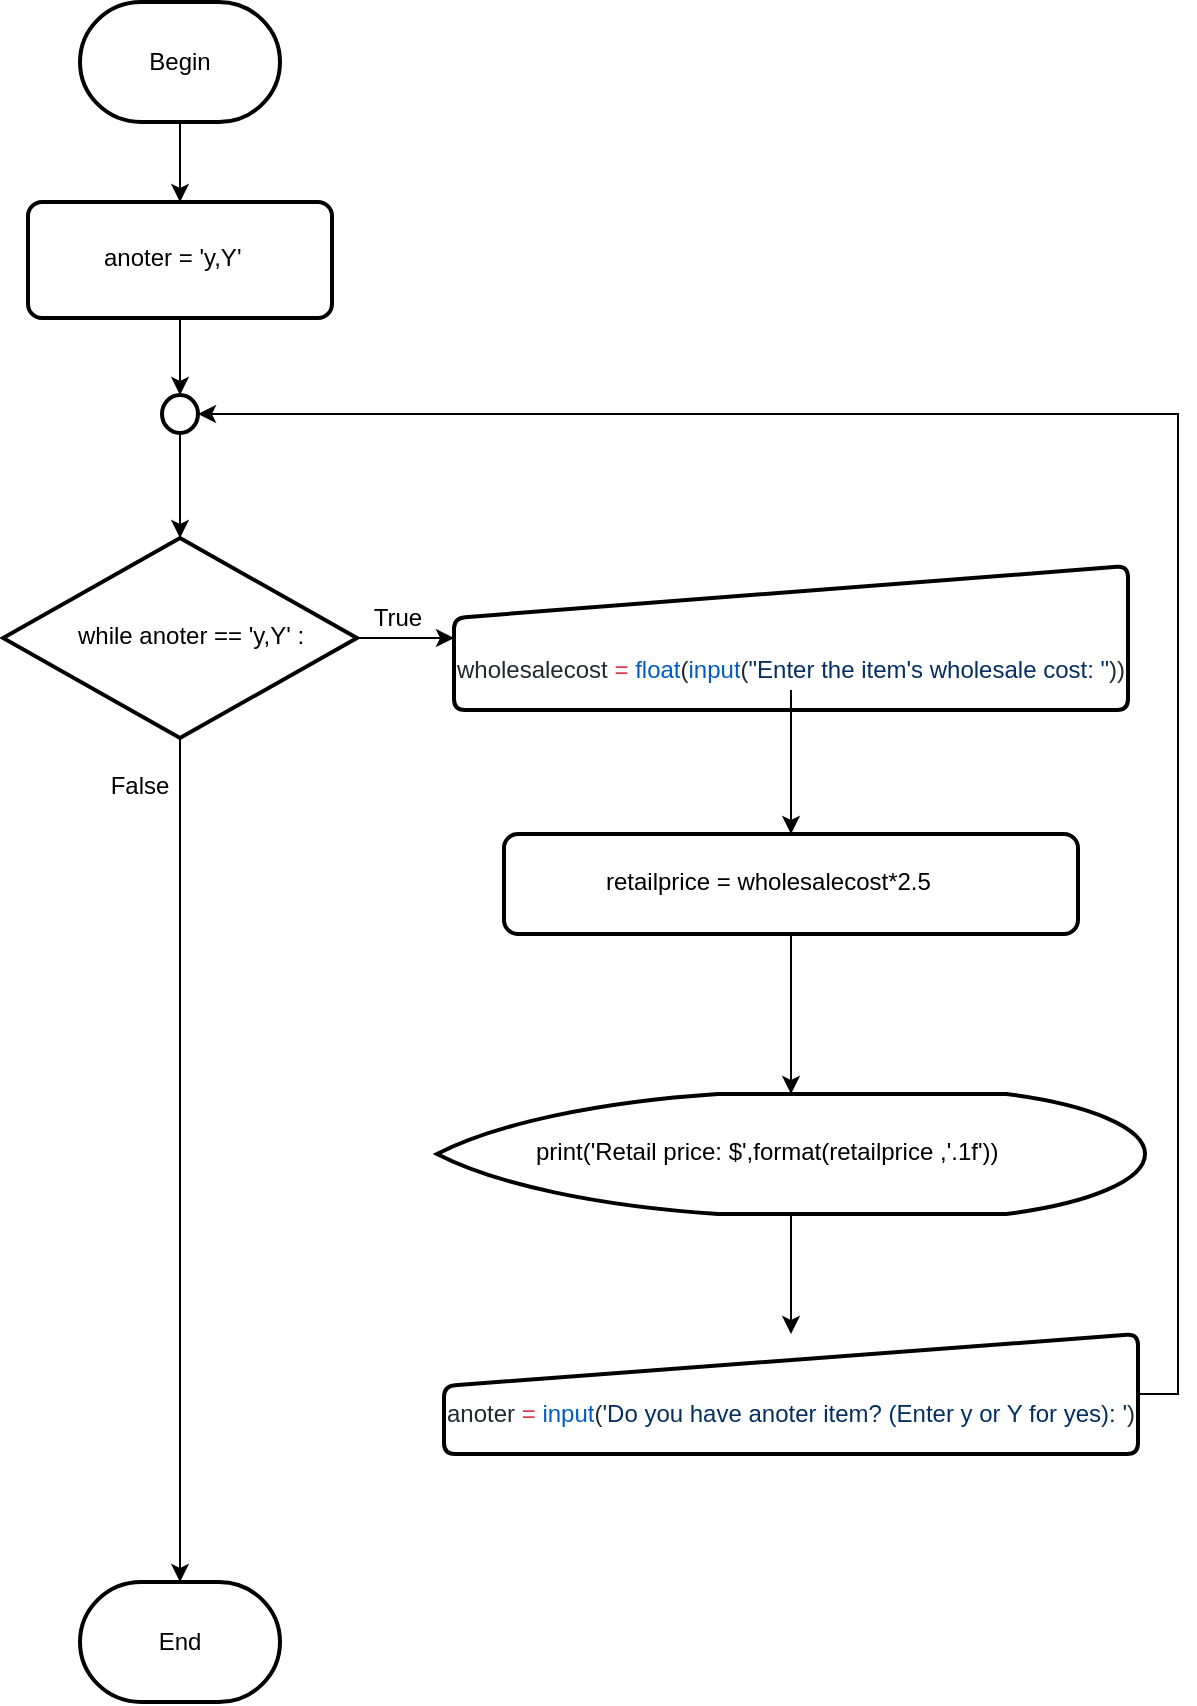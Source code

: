 <mxfile version="11.0.7" type="github"><diagram id="7ijkDZxzk5RM7CKxqupc" name="Page-1"><mxGraphModel dx="868" dy="484" grid="1" gridSize="10" guides="1" tooltips="1" connect="1" arrows="1" fold="1" page="1" pageScale="1" pageWidth="827" pageHeight="1169" math="0" shadow="0"><root><mxCell id="0"/><mxCell id="1" parent="0"/><mxCell id="AwGDbbvvfV3UApgZ_Jod-15" style="edgeStyle=orthogonalEdgeStyle;rounded=0;orthogonalLoop=1;jettySize=auto;html=1;exitX=0.5;exitY=1;exitDx=0;exitDy=0;exitPerimeter=0;entryX=0.5;entryY=0;entryDx=0;entryDy=0;" edge="1" parent="1" source="AwGDbbvvfV3UApgZ_Jod-1" target="AwGDbbvvfV3UApgZ_Jod-8"><mxGeometry relative="1" as="geometry"/></mxCell><mxCell id="AwGDbbvvfV3UApgZ_Jod-1" value="Begin" style="strokeWidth=2;html=1;shape=mxgraph.flowchart.terminator;whiteSpace=wrap;" vertex="1" parent="1"><mxGeometry x="363" y="40" width="100" height="60" as="geometry"/></mxCell><mxCell id="AwGDbbvvfV3UApgZ_Jod-2" value="" style="verticalLabelPosition=bottom;verticalAlign=top;html=1;strokeWidth=2;shape=manualInput;whiteSpace=wrap;rounded=1;size=26;arcSize=11;" vertex="1" parent="1"><mxGeometry x="550" y="322" width="337" height="72" as="geometry"/></mxCell><mxCell id="AwGDbbvvfV3UApgZ_Jod-25" style="edgeStyle=orthogonalEdgeStyle;rounded=0;orthogonalLoop=1;jettySize=auto;html=1;exitX=0.5;exitY=1;exitDx=0;exitDy=0;entryX=0.5;entryY=0;entryDx=0;entryDy=0;" edge="1" parent="1" source="AwGDbbvvfV3UApgZ_Jod-3" target="AwGDbbvvfV3UApgZ_Jod-4"><mxGeometry relative="1" as="geometry"/></mxCell><mxCell id="AwGDbbvvfV3UApgZ_Jod-3" value="&lt;span style=&quot;color: rgb(36 , 41 , 46) ; font-family: , &amp;#34;consolas&amp;#34; , &amp;#34;liberation mono&amp;#34; , &amp;#34;menlo&amp;#34; , monospace ; white-space: pre ; background-color: rgb(255 , 255 , 255)&quot;&gt;wholesalecost &lt;/span&gt;&lt;span class=&quot;pl-k&quot; style=&quot;box-sizing: border-box ; color: rgb(215 , 58 , 73) ; font-family: , &amp;#34;consolas&amp;#34; , &amp;#34;liberation mono&amp;#34; , &amp;#34;menlo&amp;#34; , monospace ; white-space: pre ; background-color: rgb(255 , 255 , 255)&quot;&gt;=&lt;/span&gt;&lt;span style=&quot;color: rgb(36 , 41 , 46) ; font-family: , &amp;#34;consolas&amp;#34; , &amp;#34;liberation mono&amp;#34; , &amp;#34;menlo&amp;#34; , monospace ; white-space: pre ; background-color: rgb(255 , 255 , 255)&quot;&gt; &lt;/span&gt;&lt;span class=&quot;pl-c1&quot; style=&quot;box-sizing: border-box ; color: rgb(0 , 92 , 197) ; font-family: , &amp;#34;consolas&amp;#34; , &amp;#34;liberation mono&amp;#34; , &amp;#34;menlo&amp;#34; , monospace ; white-space: pre ; background-color: rgb(255 , 255 , 255)&quot;&gt;float&lt;/span&gt;&lt;span style=&quot;color: rgb(36 , 41 , 46) ; font-family: , &amp;#34;consolas&amp;#34; , &amp;#34;liberation mono&amp;#34; , &amp;#34;menlo&amp;#34; , monospace ; white-space: pre ; background-color: rgb(255 , 255 , 255)&quot;&gt;(&lt;/span&gt;&lt;span class=&quot;pl-c1&quot; style=&quot;box-sizing: border-box ; color: rgb(0 , 92 , 197) ; font-family: , &amp;#34;consolas&amp;#34; , &amp;#34;liberation mono&amp;#34; , &amp;#34;menlo&amp;#34; , monospace ; white-space: pre ; background-color: rgb(255 , 255 , 255)&quot;&gt;input&lt;/span&gt;&lt;span style=&quot;color: rgb(36 , 41 , 46) ; font-family: , &amp;#34;consolas&amp;#34; , &amp;#34;liberation mono&amp;#34; , &amp;#34;menlo&amp;#34; , monospace ; white-space: pre ; background-color: rgb(255 , 255 , 255)&quot;&gt;(&lt;/span&gt;&lt;span class=&quot;pl-s&quot; style=&quot;box-sizing: border-box ; color: rgb(3 , 47 , 98) ; font-family: , &amp;#34;consolas&amp;#34; , &amp;#34;liberation mono&amp;#34; , &amp;#34;menlo&amp;#34; , monospace ; white-space: pre ; background-color: rgb(255 , 255 , 255)&quot;&gt;&lt;span class=&quot;pl-pds&quot; style=&quot;box-sizing: border-box&quot;&gt;&quot;&lt;/span&gt;Enter the item's wholesale cost: &lt;span class=&quot;pl-pds&quot; style=&quot;box-sizing: border-box&quot;&gt;&quot;&lt;/span&gt;&lt;/span&gt;&lt;span style=&quot;color: rgb(36 , 41 , 46) ; font-family: , &amp;#34;consolas&amp;#34; , &amp;#34;liberation mono&amp;#34; , &amp;#34;menlo&amp;#34; , monospace ; white-space: pre ; background-color: rgb(255 , 255 , 255)&quot;&gt;))&lt;/span&gt;" style="text;html=1;strokeColor=none;fillColor=none;align=center;verticalAlign=middle;whiteSpace=wrap;rounded=0;" vertex="1" parent="1"><mxGeometry x="562" y="364" width="313" height="20" as="geometry"/></mxCell><mxCell id="AwGDbbvvfV3UApgZ_Jod-26" style="edgeStyle=orthogonalEdgeStyle;rounded=0;orthogonalLoop=1;jettySize=auto;html=1;exitX=0.5;exitY=1;exitDx=0;exitDy=0;entryX=0.5;entryY=0;entryDx=0;entryDy=0;entryPerimeter=0;" edge="1" parent="1" source="AwGDbbvvfV3UApgZ_Jod-4" target="AwGDbbvvfV3UApgZ_Jod-6"><mxGeometry relative="1" as="geometry"/></mxCell><mxCell id="AwGDbbvvfV3UApgZ_Jod-4" value="" style="rounded=1;whiteSpace=wrap;html=1;absoluteArcSize=1;arcSize=14;strokeWidth=2;" vertex="1" parent="1"><mxGeometry x="575" y="456" width="287" height="50" as="geometry"/></mxCell><mxCell id="AwGDbbvvfV3UApgZ_Jod-5" value="retailprice = wholesalecost*2.5" style="text;html=1;" vertex="1" parent="1"><mxGeometry x="623.5" y="466" width="190" height="30" as="geometry"/></mxCell><mxCell id="AwGDbbvvfV3UApgZ_Jod-27" style="edgeStyle=orthogonalEdgeStyle;rounded=0;orthogonalLoop=1;jettySize=auto;html=1;exitX=0.5;exitY=1;exitDx=0;exitDy=0;exitPerimeter=0;entryX=0.5;entryY=0;entryDx=0;entryDy=0;" edge="1" parent="1" source="AwGDbbvvfV3UApgZ_Jod-6" target="AwGDbbvvfV3UApgZ_Jod-12"><mxGeometry relative="1" as="geometry"/></mxCell><mxCell id="AwGDbbvvfV3UApgZ_Jod-6" value="" style="strokeWidth=2;html=1;shape=mxgraph.flowchart.display;whiteSpace=wrap;" vertex="1" parent="1"><mxGeometry x="541.5" y="586" width="354" height="60" as="geometry"/></mxCell><mxCell id="AwGDbbvvfV3UApgZ_Jod-7" value="print('Retail price: $',format(retailprice ,'.1f'))" style="text;html=1;" vertex="1" parent="1"><mxGeometry x="588.5" y="601" width="260" height="30" as="geometry"/></mxCell><mxCell id="AwGDbbvvfV3UApgZ_Jod-30" style="edgeStyle=orthogonalEdgeStyle;rounded=0;orthogonalLoop=1;jettySize=auto;html=1;exitX=0.5;exitY=1;exitDx=0;exitDy=0;entryX=0.5;entryY=0;entryDx=0;entryDy=0;entryPerimeter=0;" edge="1" parent="1" source="AwGDbbvvfV3UApgZ_Jod-8" target="AwGDbbvvfV3UApgZ_Jod-29"><mxGeometry relative="1" as="geometry"/></mxCell><mxCell id="AwGDbbvvfV3UApgZ_Jod-8" value="" style="rounded=1;whiteSpace=wrap;html=1;absoluteArcSize=1;arcSize=14;strokeWidth=2;" vertex="1" parent="1"><mxGeometry x="337" y="140" width="152" height="58" as="geometry"/></mxCell><mxCell id="AwGDbbvvfV3UApgZ_Jod-9" value="anoter = 'y,Y'" style="text;html=1;" vertex="1" parent="1"><mxGeometry x="373" y="154" width="80" height="30" as="geometry"/></mxCell><mxCell id="AwGDbbvvfV3UApgZ_Jod-24" style="edgeStyle=orthogonalEdgeStyle;rounded=0;orthogonalLoop=1;jettySize=auto;html=1;exitX=1;exitY=0.5;exitDx=0;exitDy=0;exitPerimeter=0;entryX=0;entryY=0.5;entryDx=0;entryDy=0;" edge="1" parent="1" source="AwGDbbvvfV3UApgZ_Jod-10" target="AwGDbbvvfV3UApgZ_Jod-2"><mxGeometry relative="1" as="geometry"/></mxCell><mxCell id="AwGDbbvvfV3UApgZ_Jod-35" style="edgeStyle=orthogonalEdgeStyle;rounded=0;orthogonalLoop=1;jettySize=auto;html=1;exitX=0.5;exitY=1;exitDx=0;exitDy=0;exitPerimeter=0;entryX=0.5;entryY=0;entryDx=0;entryDy=0;entryPerimeter=0;" edge="1" parent="1" source="AwGDbbvvfV3UApgZ_Jod-10" target="AwGDbbvvfV3UApgZ_Jod-14"><mxGeometry relative="1" as="geometry"/></mxCell><mxCell id="AwGDbbvvfV3UApgZ_Jod-10" value="" style="strokeWidth=2;html=1;shape=mxgraph.flowchart.decision;whiteSpace=wrap;" vertex="1" parent="1"><mxGeometry x="324.5" y="308" width="177" height="100" as="geometry"/></mxCell><mxCell id="AwGDbbvvfV3UApgZ_Jod-11" value="while anoter == 'y,Y' :" style="text;html=1;" vertex="1" parent="1"><mxGeometry x="360" y="343" width="130" height="30" as="geometry"/></mxCell><mxCell id="AwGDbbvvfV3UApgZ_Jod-34" style="edgeStyle=orthogonalEdgeStyle;rounded=0;orthogonalLoop=1;jettySize=auto;html=1;exitX=1;exitY=0.5;exitDx=0;exitDy=0;entryX=1;entryY=0.5;entryDx=0;entryDy=0;entryPerimeter=0;" edge="1" parent="1" source="AwGDbbvvfV3UApgZ_Jod-12" target="AwGDbbvvfV3UApgZ_Jod-29"><mxGeometry relative="1" as="geometry"/></mxCell><mxCell id="AwGDbbvvfV3UApgZ_Jod-12" value="" style="verticalLabelPosition=bottom;verticalAlign=top;html=1;strokeWidth=2;shape=manualInput;whiteSpace=wrap;rounded=1;size=26;arcSize=11;" vertex="1" parent="1"><mxGeometry x="545" y="706" width="347" height="60" as="geometry"/></mxCell><mxCell id="AwGDbbvvfV3UApgZ_Jod-13" value="&lt;span style=&quot;color: rgb(36 , 41 , 46) ; font-family: , &amp;#34;consolas&amp;#34; , &amp;#34;liberation mono&amp;#34; , &amp;#34;menlo&amp;#34; , monospace ; white-space: pre ; background-color: rgb(255 , 255 , 255)&quot;&gt;anoter &lt;/span&gt;&lt;span class=&quot;pl-k&quot; style=&quot;box-sizing: border-box ; color: rgb(215 , 58 , 73) ; font-family: , &amp;#34;consolas&amp;#34; , &amp;#34;liberation mono&amp;#34; , &amp;#34;menlo&amp;#34; , monospace ; white-space: pre ; background-color: rgb(255 , 255 , 255)&quot;&gt;=&lt;/span&gt;&lt;span style=&quot;color: rgb(36 , 41 , 46) ; font-family: , &amp;#34;consolas&amp;#34; , &amp;#34;liberation mono&amp;#34; , &amp;#34;menlo&amp;#34; , monospace ; white-space: pre ; background-color: rgb(255 , 255 , 255)&quot;&gt; &lt;/span&gt;&lt;span class=&quot;pl-c1&quot; style=&quot;box-sizing: border-box ; color: rgb(0 , 92 , 197) ; font-family: , &amp;#34;consolas&amp;#34; , &amp;#34;liberation mono&amp;#34; , &amp;#34;menlo&amp;#34; , monospace ; white-space: pre ; background-color: rgb(255 , 255 , 255)&quot;&gt;input&lt;/span&gt;&lt;span style=&quot;color: rgb(36 , 41 , 46) ; font-family: , &amp;#34;consolas&amp;#34; , &amp;#34;liberation mono&amp;#34; , &amp;#34;menlo&amp;#34; , monospace ; white-space: pre ; background-color: rgb(255 , 255 , 255)&quot;&gt;(&lt;/span&gt;&lt;span class=&quot;pl-s&quot; style=&quot;box-sizing: border-box ; color: rgb(3 , 47 , 98) ; font-family: , &amp;#34;consolas&amp;#34; , &amp;#34;liberation mono&amp;#34; , &amp;#34;menlo&amp;#34; , monospace ; white-space: pre ; background-color: rgb(255 , 255 , 255)&quot;&gt;&lt;span class=&quot;pl-pds&quot; style=&quot;box-sizing: border-box&quot;&gt;'&lt;/span&gt;Do you have anoter item? (Enter y or Y for yes): &lt;span class=&quot;pl-pds&quot; style=&quot;box-sizing: border-box&quot;&gt;'&lt;/span&gt;&lt;/span&gt;&lt;span style=&quot;color: rgb(36 , 41 , 46) ; font-family: , &amp;#34;consolas&amp;#34; , &amp;#34;liberation mono&amp;#34; , &amp;#34;menlo&amp;#34; , monospace ; white-space: pre ; background-color: rgb(255 , 255 , 255)&quot;&gt;)&lt;/span&gt;" style="text;html=1;strokeColor=none;fillColor=none;align=center;verticalAlign=middle;whiteSpace=wrap;rounded=0;" vertex="1" parent="1"><mxGeometry x="552" y="736" width="333" height="20" as="geometry"/></mxCell><mxCell id="AwGDbbvvfV3UApgZ_Jod-14" value="End" style="strokeWidth=2;html=1;shape=mxgraph.flowchart.terminator;whiteSpace=wrap;" vertex="1" parent="1"><mxGeometry x="363" y="830" width="100" height="60" as="geometry"/></mxCell><mxCell id="AwGDbbvvfV3UApgZ_Jod-31" style="edgeStyle=orthogonalEdgeStyle;rounded=0;orthogonalLoop=1;jettySize=auto;html=1;exitX=0.5;exitY=1;exitDx=0;exitDy=0;exitPerimeter=0;entryX=0.5;entryY=0;entryDx=0;entryDy=0;entryPerimeter=0;" edge="1" parent="1" source="AwGDbbvvfV3UApgZ_Jod-29" target="AwGDbbvvfV3UApgZ_Jod-10"><mxGeometry relative="1" as="geometry"/></mxCell><mxCell id="AwGDbbvvfV3UApgZ_Jod-29" value="" style="strokeWidth=2;html=1;shape=mxgraph.flowchart.start_2;whiteSpace=wrap;" vertex="1" parent="1"><mxGeometry x="404" y="236.5" width="18" height="19" as="geometry"/></mxCell><mxCell id="AwGDbbvvfV3UApgZ_Jod-36" value="True" style="text;html=1;strokeColor=none;fillColor=none;align=center;verticalAlign=middle;whiteSpace=wrap;rounded=0;" vertex="1" parent="1"><mxGeometry x="501.5" y="338" width="40" height="20" as="geometry"/></mxCell><mxCell id="AwGDbbvvfV3UApgZ_Jod-38" value="False" style="text;html=1;strokeColor=none;fillColor=none;align=center;verticalAlign=middle;whiteSpace=wrap;rounded=0;" vertex="1" parent="1"><mxGeometry x="373" y="422" width="40" height="20" as="geometry"/></mxCell></root></mxGraphModel></diagram></mxfile>